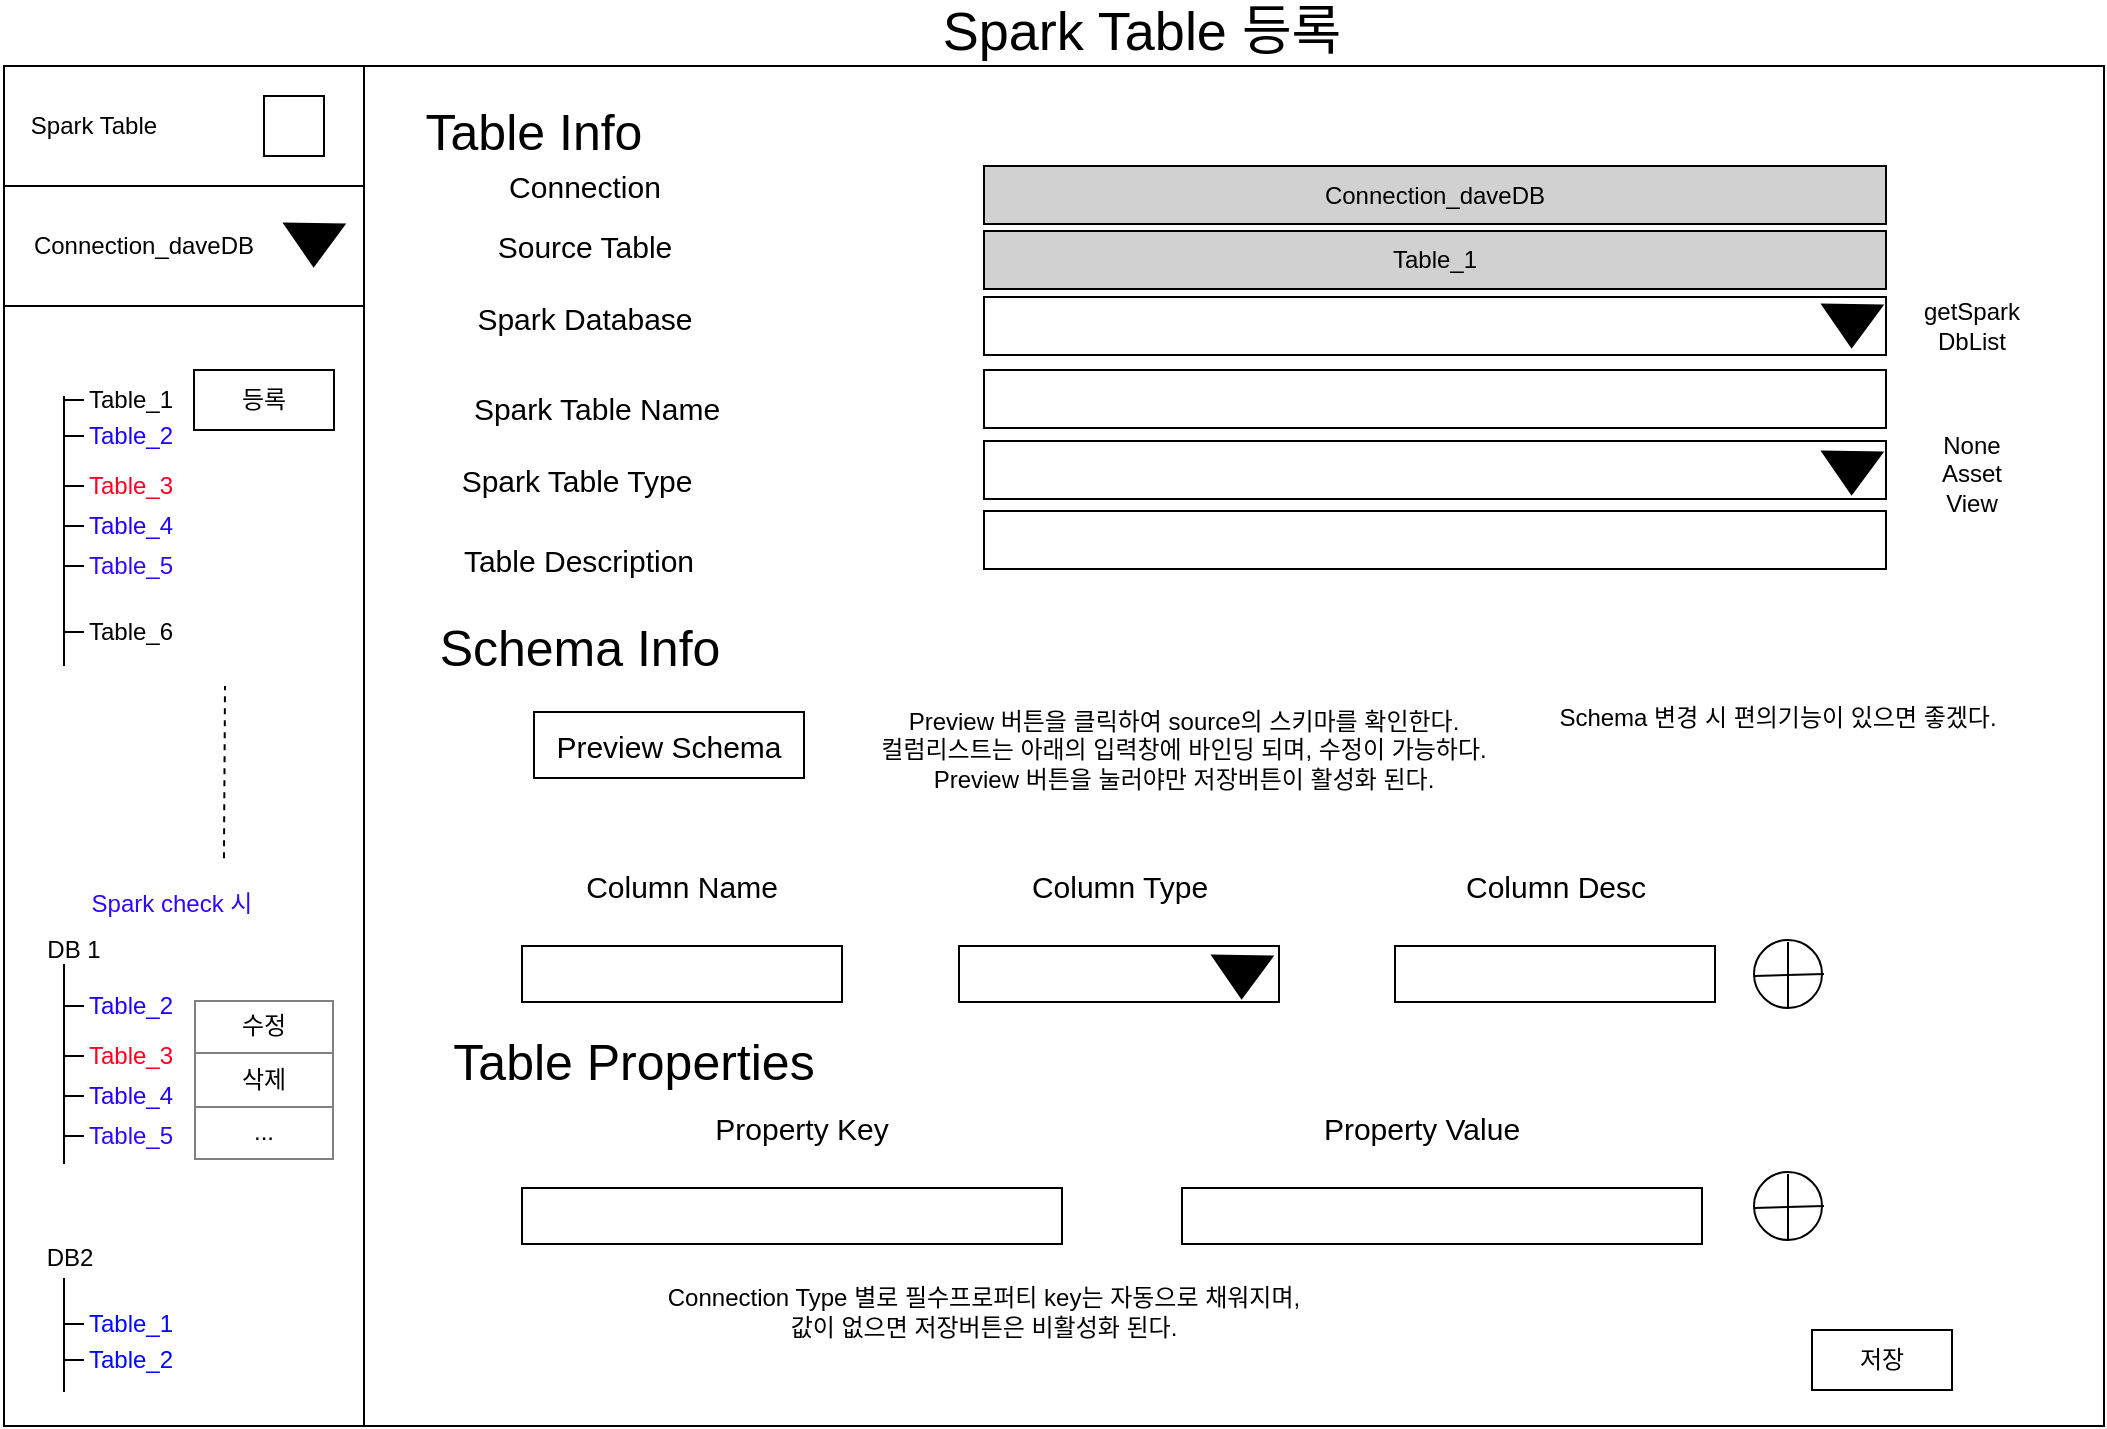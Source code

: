 <mxfile version="11.0.8" type="github"><diagram id="VcOEksBGsvSi2wuD_pa8" name="페이지-1"><mxGraphModel dx="1673" dy="873" grid="1" gridSize="10" guides="1" tooltips="1" connect="1" arrows="1" fold="1" page="1" pageScale="1" pageWidth="1169" pageHeight="827" math="0" shadow="0"><root><mxCell id="0"/><mxCell id="1" parent="0"/><mxCell id="sy0kYTsCmBCCShmFYFWe-44" value="" style="rounded=0;whiteSpace=wrap;html=1;fillColor=#FFFFFF;" parent="1" vertex="1"><mxGeometry x="241" y="57" width="870" height="680" as="geometry"/></mxCell><mxCell id="sy0kYTsCmBCCShmFYFWe-46" value="&lt;font style=&quot;font-size: 25px&quot;&gt;Table Info&lt;/font&gt;" style="text;html=1;strokeColor=none;fillColor=none;align=center;verticalAlign=middle;whiteSpace=wrap;rounded=0;" parent="1" vertex="1"><mxGeometry x="261" y="78.5" width="130" height="20" as="geometry"/></mxCell><mxCell id="sy0kYTsCmBCCShmFYFWe-47" value="&lt;font style=&quot;font-size: 25px&quot;&gt;Schema Info&lt;/font&gt;" style="text;html=1;strokeColor=none;fillColor=none;align=center;verticalAlign=middle;whiteSpace=wrap;rounded=0;" parent="1" vertex="1"><mxGeometry x="263.5" y="337" width="170" height="20" as="geometry"/></mxCell><mxCell id="sy0kYTsCmBCCShmFYFWe-48" value="Spark Table Name" style="text;html=1;strokeColor=none;fillColor=none;align=center;verticalAlign=middle;whiteSpace=wrap;rounded=0;fontSize=15;" parent="1" vertex="1"><mxGeometry x="274" y="218" width="167" height="20" as="geometry"/></mxCell><mxCell id="sy0kYTsCmBCCShmFYFWe-49" value="Table Description" style="text;html=1;strokeColor=none;fillColor=none;align=center;verticalAlign=middle;whiteSpace=wrap;rounded=0;fontSize=15;" parent="1" vertex="1"><mxGeometry x="266" y="294" width="165" height="20" as="geometry"/></mxCell><mxCell id="sy0kYTsCmBCCShmFYFWe-50" value="Spark Database" style="text;html=1;strokeColor=none;fillColor=none;align=center;verticalAlign=middle;whiteSpace=wrap;rounded=0;fontSize=15;" parent="1" vertex="1"><mxGeometry x="273.5" y="172.5" width="155" height="20" as="geometry"/></mxCell><mxCell id="sy0kYTsCmBCCShmFYFWe-51" value="Spark Table Type" style="text;html=1;strokeColor=none;fillColor=none;align=center;verticalAlign=middle;whiteSpace=wrap;rounded=0;fontSize=15;" parent="1" vertex="1"><mxGeometry x="274" y="254" width="147" height="20" as="geometry"/></mxCell><mxCell id="sy0kYTsCmBCCShmFYFWe-52" value="" style="rounded=0;whiteSpace=wrap;html=1;fillColor=#FFFFFF;" parent="1" vertex="1"><mxGeometry x="551" y="172.5" width="451" height="29" as="geometry"/></mxCell><mxCell id="sy0kYTsCmBCCShmFYFWe-53" value="" style="rounded=0;whiteSpace=wrap;html=1;fillColor=#FFFFFF;" parent="1" vertex="1"><mxGeometry x="551" y="209" width="451" height="29" as="geometry"/></mxCell><mxCell id="sy0kYTsCmBCCShmFYFWe-54" value="" style="rounded=0;whiteSpace=wrap;html=1;fillColor=#FFFFFF;" parent="1" vertex="1"><mxGeometry x="551" y="244.5" width="451" height="29" as="geometry"/></mxCell><mxCell id="sy0kYTsCmBCCShmFYFWe-55" value="" style="rounded=0;whiteSpace=wrap;html=1;fillColor=#FFFFFF;" parent="1" vertex="1"><mxGeometry x="551" y="279.5" width="451" height="29" as="geometry"/></mxCell><mxCell id="sy0kYTsCmBCCShmFYFWe-64" value="Spark Table 등록" style="text;html=1;strokeColor=none;fillColor=none;align=center;verticalAlign=middle;whiteSpace=wrap;rounded=0;fontSize=27;" parent="1" vertex="1"><mxGeometry x="270" y="30" width="720" height="20" as="geometry"/></mxCell><mxCell id="-uVNBVg0Fbe6H2lNlG3F-1" value="" style="rounded=0;whiteSpace=wrap;html=1;" vertex="1" parent="1"><mxGeometry x="61" y="177" width="180" height="560" as="geometry"/></mxCell><mxCell id="-uVNBVg0Fbe6H2lNlG3F-2" value="" style="rounded=0;whiteSpace=wrap;html=1;" vertex="1" parent="1"><mxGeometry x="61" y="117" width="180" height="60" as="geometry"/></mxCell><mxCell id="-uVNBVg0Fbe6H2lNlG3F-3" value="" style="verticalLabelPosition=bottom;verticalAlign=top;html=1;shape=mxgraph.basic.acute_triangle;dx=0.5;rotation=-179;fillColor=#000000;" vertex="1" parent="1"><mxGeometry x="201" y="136" width="30" height="21" as="geometry"/></mxCell><mxCell id="-uVNBVg0Fbe6H2lNlG3F-4" value="Connection_daveDB" style="text;html=1;strokeColor=none;fillColor=none;align=center;verticalAlign=middle;whiteSpace=wrap;rounded=0;" vertex="1" parent="1"><mxGeometry x="71" y="137" width="120" height="20" as="geometry"/></mxCell><mxCell id="-uVNBVg0Fbe6H2lNlG3F-5" value="" style="rounded=0;whiteSpace=wrap;html=1;" vertex="1" parent="1"><mxGeometry x="61" y="57" width="180" height="60" as="geometry"/></mxCell><mxCell id="-uVNBVg0Fbe6H2lNlG3F-6" value="Spark Table" style="text;html=1;strokeColor=none;fillColor=none;align=center;verticalAlign=middle;whiteSpace=wrap;rounded=0;" vertex="1" parent="1"><mxGeometry x="71" y="77" width="70" height="20" as="geometry"/></mxCell><mxCell id="-uVNBVg0Fbe6H2lNlG3F-7" value="" style="verticalLabelPosition=bottom;verticalAlign=top;html=1;shape=mxgraph.basic.rect;fillColor=#ffffff;fillColor2=none;strokeColor=#000000;strokeWidth=1;size=20;indent=5;" vertex="1" parent="1"><mxGeometry x="191" y="72" width="30" height="30" as="geometry"/></mxCell><mxCell id="-uVNBVg0Fbe6H2lNlG3F-8" value="" style="endArrow=none;html=1;" edge="1" parent="1"><mxGeometry width="50" height="50" relative="1" as="geometry"><mxPoint x="91" y="357" as="sourcePoint"/><mxPoint x="91" y="222" as="targetPoint"/></mxGeometry></mxCell><mxCell id="-uVNBVg0Fbe6H2lNlG3F-9" value="Table_1" style="text;html=1;strokeColor=none;fillColor=none;align=center;verticalAlign=middle;whiteSpace=wrap;rounded=0;" vertex="1" parent="1"><mxGeometry x="76.5" y="214" width="95" height="20" as="geometry"/></mxCell><mxCell id="-uVNBVg0Fbe6H2lNlG3F-10" value="" style="endArrow=none;html=1;" edge="1" parent="1"><mxGeometry width="50" height="50" relative="1" as="geometry"><mxPoint x="91" y="224" as="sourcePoint"/><mxPoint x="101" y="224" as="targetPoint"/></mxGeometry></mxCell><mxCell id="-uVNBVg0Fbe6H2lNlG3F-11" value="" style="endArrow=none;dashed=1;html=1;exitX=0.611;exitY=0.493;exitDx=0;exitDy=0;exitPerimeter=0;" edge="1" parent="1" source="-uVNBVg0Fbe6H2lNlG3F-1"><mxGeometry width="50" height="50" relative="1" as="geometry"><mxPoint x="121.5" y="417" as="sourcePoint"/><mxPoint x="171.5" y="367" as="targetPoint"/></mxGeometry></mxCell><mxCell id="-uVNBVg0Fbe6H2lNlG3F-12" value="등록" style="rounded=0;whiteSpace=wrap;html=1;fillColor=#FFFFFF;" vertex="1" parent="1"><mxGeometry x="156" y="209" width="70" height="30" as="geometry"/></mxCell><mxCell id="-uVNBVg0Fbe6H2lNlG3F-13" value="&lt;table border=&quot;1&quot; width=&quot;100%&quot; cellpadding=&quot;4&quot; style=&quot;width: 100% ; height: 100% ; border-collapse: collapse&quot;&gt;&lt;tbody&gt;&lt;tr&gt;&lt;th align=&quot;center&quot;&gt;&lt;span style=&quot;font-weight: normal&quot;&gt;수정&lt;/span&gt;&lt;/th&gt;&lt;/tr&gt;&lt;tr&gt;&lt;td align=&quot;center&quot;&gt;삭제&lt;/td&gt;&lt;/tr&gt;&lt;tr&gt;&lt;td align=&quot;center&quot;&gt;...&lt;/td&gt;&lt;/tr&gt;&lt;/tbody&gt;&lt;/table&gt;" style="text;html=1;strokeColor=none;fillColor=#FFFFFF;overflow=fill;" vertex="1" parent="1"><mxGeometry x="156" y="523.5" width="70" height="80" as="geometry"/></mxCell><mxCell id="-uVNBVg0Fbe6H2lNlG3F-14" value="" style="endArrow=none;html=1;" edge="1" parent="1"><mxGeometry width="50" height="50" relative="1" as="geometry"><mxPoint x="91" y="242" as="sourcePoint"/><mxPoint x="101" y="242" as="targetPoint"/></mxGeometry></mxCell><mxCell id="-uVNBVg0Fbe6H2lNlG3F-15" value="Table_2" style="text;html=1;strokeColor=none;fillColor=none;align=center;verticalAlign=middle;whiteSpace=wrap;rounded=0;fontColor=#1C03FF;" vertex="1" parent="1"><mxGeometry x="76.5" y="232" width="95" height="20" as="geometry"/></mxCell><mxCell id="-uVNBVg0Fbe6H2lNlG3F-16" value="" style="endArrow=none;html=1;" edge="1" parent="1"><mxGeometry width="50" height="50" relative="1" as="geometry"><mxPoint x="91" y="267" as="sourcePoint"/><mxPoint x="101" y="267" as="targetPoint"/></mxGeometry></mxCell><mxCell id="-uVNBVg0Fbe6H2lNlG3F-17" value="Table_3" style="text;html=1;strokeColor=none;fillColor=none;align=center;verticalAlign=middle;whiteSpace=wrap;rounded=0;fontColor=#FF0022;" vertex="1" parent="1"><mxGeometry x="76.5" y="257" width="95" height="20" as="geometry"/></mxCell><mxCell id="-uVNBVg0Fbe6H2lNlG3F-18" value="" style="endArrow=none;html=1;" edge="1" parent="1"><mxGeometry width="50" height="50" relative="1" as="geometry"><mxPoint x="91" y="287" as="sourcePoint"/><mxPoint x="101" y="287" as="targetPoint"/></mxGeometry></mxCell><mxCell id="-uVNBVg0Fbe6H2lNlG3F-19" value="Table_4" style="text;html=1;strokeColor=none;fillColor=none;align=center;verticalAlign=middle;whiteSpace=wrap;rounded=0;fontColor=#2200FF;" vertex="1" parent="1"><mxGeometry x="76.5" y="277" width="95" height="20" as="geometry"/></mxCell><mxCell id="-uVNBVg0Fbe6H2lNlG3F-20" value="" style="endArrow=none;html=1;" edge="1" parent="1"><mxGeometry width="50" height="50" relative="1" as="geometry"><mxPoint x="91" y="307" as="sourcePoint"/><mxPoint x="101" y="307" as="targetPoint"/></mxGeometry></mxCell><mxCell id="-uVNBVg0Fbe6H2lNlG3F-21" value="Table_5" style="text;html=1;strokeColor=none;fillColor=none;align=center;verticalAlign=middle;whiteSpace=wrap;rounded=0;fontColor=#3108FF;" vertex="1" parent="1"><mxGeometry x="76.5" y="297" width="95" height="20" as="geometry"/></mxCell><mxCell id="-uVNBVg0Fbe6H2lNlG3F-22" value="DB 1" style="text;html=1;strokeColor=none;fillColor=none;align=center;verticalAlign=middle;whiteSpace=wrap;rounded=0;" vertex="1" parent="1"><mxGeometry x="61" y="489" width="70" height="20" as="geometry"/></mxCell><mxCell id="-uVNBVg0Fbe6H2lNlG3F-23" value="" style="endArrow=none;html=1;" edge="1" parent="1"><mxGeometry width="50" height="50" relative="1" as="geometry"><mxPoint x="91" y="606" as="sourcePoint"/><mxPoint x="91" y="506" as="targetPoint"/></mxGeometry></mxCell><mxCell id="-uVNBVg0Fbe6H2lNlG3F-24" value="" style="endArrow=none;html=1;" edge="1" parent="1"><mxGeometry width="50" height="50" relative="1" as="geometry"><mxPoint x="91" y="527" as="sourcePoint"/><mxPoint x="101" y="527" as="targetPoint"/></mxGeometry></mxCell><mxCell id="-uVNBVg0Fbe6H2lNlG3F-25" value="" style="endArrow=none;html=1;" edge="1" parent="1"><mxGeometry width="50" height="50" relative="1" as="geometry"><mxPoint x="91" y="552" as="sourcePoint"/><mxPoint x="101" y="552" as="targetPoint"/></mxGeometry></mxCell><mxCell id="-uVNBVg0Fbe6H2lNlG3F-26" value="" style="endArrow=none;html=1;" edge="1" parent="1"><mxGeometry width="50" height="50" relative="1" as="geometry"><mxPoint x="91" y="572" as="sourcePoint"/><mxPoint x="101" y="572" as="targetPoint"/></mxGeometry></mxCell><mxCell id="-uVNBVg0Fbe6H2lNlG3F-27" value="" style="endArrow=none;html=1;" edge="1" parent="1"><mxGeometry width="50" height="50" relative="1" as="geometry"><mxPoint x="91" y="592" as="sourcePoint"/><mxPoint x="101" y="592" as="targetPoint"/></mxGeometry></mxCell><mxCell id="-uVNBVg0Fbe6H2lNlG3F-28" value="Table_2" style="text;html=1;strokeColor=none;fillColor=none;align=center;verticalAlign=middle;whiteSpace=wrap;rounded=0;fontColor=#1C03FF;" vertex="1" parent="1"><mxGeometry x="76.5" y="517" width="95" height="20" as="geometry"/></mxCell><mxCell id="-uVNBVg0Fbe6H2lNlG3F-29" value="Table_3" style="text;html=1;strokeColor=none;fillColor=none;align=center;verticalAlign=middle;whiteSpace=wrap;rounded=0;fontColor=#FF0022;" vertex="1" parent="1"><mxGeometry x="76.5" y="542" width="95" height="20" as="geometry"/></mxCell><mxCell id="-uVNBVg0Fbe6H2lNlG3F-30" value="Table_4" style="text;html=1;strokeColor=none;fillColor=none;align=center;verticalAlign=middle;whiteSpace=wrap;rounded=0;fontColor=#2200FF;" vertex="1" parent="1"><mxGeometry x="76.5" y="562" width="95" height="20" as="geometry"/></mxCell><mxCell id="-uVNBVg0Fbe6H2lNlG3F-31" value="Table_5" style="text;html=1;strokeColor=none;fillColor=none;align=center;verticalAlign=middle;whiteSpace=wrap;rounded=0;fontColor=#3108FF;" vertex="1" parent="1"><mxGeometry x="76.5" y="582" width="95" height="20" as="geometry"/></mxCell><mxCell id="-uVNBVg0Fbe6H2lNlG3F-32" value="Spark check 시" style="text;html=1;strokeColor=none;fillColor=none;align=center;verticalAlign=middle;whiteSpace=wrap;rounded=0;fontColor=#3108FF;" vertex="1" parent="1"><mxGeometry x="100" y="466" width="90" height="20" as="geometry"/></mxCell><mxCell id="-uVNBVg0Fbe6H2lNlG3F-33" value="Table_6" style="text;html=1;strokeColor=none;fillColor=none;align=center;verticalAlign=middle;whiteSpace=wrap;rounded=0;" vertex="1" parent="1"><mxGeometry x="76.5" y="330" width="95" height="20" as="geometry"/></mxCell><mxCell id="-uVNBVg0Fbe6H2lNlG3F-34" value="" style="endArrow=none;html=1;" edge="1" parent="1"><mxGeometry width="50" height="50" relative="1" as="geometry"><mxPoint x="91" y="340" as="sourcePoint"/><mxPoint x="101" y="340" as="targetPoint"/></mxGeometry></mxCell><mxCell id="-uVNBVg0Fbe6H2lNlG3F-35" value="DB2" style="text;html=1;strokeColor=none;fillColor=none;align=center;verticalAlign=middle;whiteSpace=wrap;rounded=0;" vertex="1" parent="1"><mxGeometry x="59" y="643" width="70" height="20" as="geometry"/></mxCell><mxCell id="-uVNBVg0Fbe6H2lNlG3F-36" value="" style="endArrow=none;html=1;" edge="1" parent="1"><mxGeometry width="50" height="50" relative="1" as="geometry"><mxPoint x="91" y="720" as="sourcePoint"/><mxPoint x="91" y="663" as="targetPoint"/></mxGeometry></mxCell><mxCell id="-uVNBVg0Fbe6H2lNlG3F-37" value="" style="endArrow=none;html=1;" edge="1" parent="1"><mxGeometry width="50" height="50" relative="1" as="geometry"><mxPoint x="91" y="686" as="sourcePoint"/><mxPoint x="101" y="686" as="targetPoint"/></mxGeometry></mxCell><mxCell id="-uVNBVg0Fbe6H2lNlG3F-38" value="" style="endArrow=none;html=1;" edge="1" parent="1"><mxGeometry width="50" height="50" relative="1" as="geometry"><mxPoint x="91" y="704" as="sourcePoint"/><mxPoint x="101" y="704" as="targetPoint"/></mxGeometry></mxCell><mxCell id="-uVNBVg0Fbe6H2lNlG3F-39" value="Table_1" style="text;html=1;strokeColor=none;fillColor=none;align=center;verticalAlign=middle;whiteSpace=wrap;rounded=0;fontColor=#0008FF;" vertex="1" parent="1"><mxGeometry x="76.5" y="676" width="95" height="20" as="geometry"/></mxCell><mxCell id="-uVNBVg0Fbe6H2lNlG3F-40" value="Table_2" style="text;html=1;strokeColor=none;fillColor=none;align=center;verticalAlign=middle;whiteSpace=wrap;rounded=0;fontColor=#0008FF;" vertex="1" parent="1"><mxGeometry x="76.5" y="694" width="95" height="20" as="geometry"/></mxCell><mxCell id="-uVNBVg0Fbe6H2lNlG3F-42" value="" style="verticalLabelPosition=bottom;verticalAlign=top;html=1;shape=mxgraph.basic.acute_triangle;dx=0.5;rotation=-179;fillColor=#000000;" vertex="1" parent="1"><mxGeometry x="970" y="176.5" width="30" height="21" as="geometry"/></mxCell><mxCell id="-uVNBVg0Fbe6H2lNlG3F-43" value="None&lt;br&gt;Asset&lt;br&gt;View" style="text;html=1;strokeColor=none;fillColor=none;align=center;verticalAlign=middle;whiteSpace=wrap;rounded=0;" vertex="1" parent="1"><mxGeometry x="1010" y="235" width="70" height="51" as="geometry"/></mxCell><mxCell id="-uVNBVg0Fbe6H2lNlG3F-44" value="" style="verticalLabelPosition=bottom;verticalAlign=top;html=1;shape=mxgraph.basic.acute_triangle;dx=0.5;rotation=-179;fillColor=#000000;" vertex="1" parent="1"><mxGeometry x="970" y="250" width="30" height="21" as="geometry"/></mxCell><mxCell id="-uVNBVg0Fbe6H2lNlG3F-45" value="Column Name" style="text;html=1;strokeColor=none;fillColor=none;align=center;verticalAlign=middle;whiteSpace=wrap;rounded=0;fontSize=15;" vertex="1" parent="1"><mxGeometry x="340" y="457" width="120" height="20" as="geometry"/></mxCell><mxCell id="-uVNBVg0Fbe6H2lNlG3F-46" value="Column Type" style="text;html=1;strokeColor=none;fillColor=none;align=center;verticalAlign=middle;whiteSpace=wrap;rounded=0;fontSize=15;" vertex="1" parent="1"><mxGeometry x="558.5" y="457" width="120" height="20" as="geometry"/></mxCell><mxCell id="-uVNBVg0Fbe6H2lNlG3F-47" value="Column Desc" style="text;html=1;strokeColor=none;fillColor=none;align=center;verticalAlign=middle;whiteSpace=wrap;rounded=0;fontSize=15;" vertex="1" parent="1"><mxGeometry x="776.5" y="457" width="120" height="20" as="geometry"/></mxCell><mxCell id="-uVNBVg0Fbe6H2lNlG3F-48" value="" style="rounded=0;whiteSpace=wrap;html=1;" vertex="1" parent="1"><mxGeometry x="320" y="497" width="160" height="28" as="geometry"/></mxCell><mxCell id="-uVNBVg0Fbe6H2lNlG3F-50" value="" style="rounded=0;whiteSpace=wrap;html=1;" vertex="1" parent="1"><mxGeometry x="756.5" y="497" width="160" height="28" as="geometry"/></mxCell><mxCell id="-uVNBVg0Fbe6H2lNlG3F-51" value="" style="rounded=0;whiteSpace=wrap;html=1;" vertex="1" parent="1"><mxGeometry x="538.5" y="497" width="160" height="28" as="geometry"/></mxCell><mxCell id="-uVNBVg0Fbe6H2lNlG3F-52" value="" style="verticalLabelPosition=bottom;verticalAlign=top;html=1;shape=mxgraph.basic.acute_triangle;dx=0.5;rotation=-179;fillColor=#000000;" vertex="1" parent="1"><mxGeometry x="665" y="502" width="30" height="21" as="geometry"/></mxCell><mxCell id="-uVNBVg0Fbe6H2lNlG3F-57" value="&lt;font style=&quot;font-size: 25px&quot;&gt;Table Properties&lt;/font&gt;" style="text;html=1;strokeColor=none;fillColor=none;align=center;verticalAlign=middle;whiteSpace=wrap;rounded=0;" vertex="1" parent="1"><mxGeometry x="262" y="544" width="228" height="20" as="geometry"/></mxCell><mxCell id="-uVNBVg0Fbe6H2lNlG3F-58" value="Property Key" style="text;html=1;strokeColor=none;fillColor=none;align=center;verticalAlign=middle;whiteSpace=wrap;rounded=0;fontSize=15;" vertex="1" parent="1"><mxGeometry x="400" y="578" width="120" height="20" as="geometry"/></mxCell><mxCell id="-uVNBVg0Fbe6H2lNlG3F-59" value="" style="rounded=0;whiteSpace=wrap;html=1;" vertex="1" parent="1"><mxGeometry x="320" y="618" width="270" height="28" as="geometry"/></mxCell><mxCell id="-uVNBVg0Fbe6H2lNlG3F-60" value="Property Value" style="text;html=1;strokeColor=none;fillColor=none;align=center;verticalAlign=middle;whiteSpace=wrap;rounded=0;fontSize=15;" vertex="1" parent="1"><mxGeometry x="710" y="578" width="120" height="20" as="geometry"/></mxCell><mxCell id="-uVNBVg0Fbe6H2lNlG3F-61" value="" style="rounded=0;whiteSpace=wrap;html=1;" vertex="1" parent="1"><mxGeometry x="650" y="618" width="260" height="28" as="geometry"/></mxCell><mxCell id="-uVNBVg0Fbe6H2lNlG3F-66" value="" style="group" vertex="1" connectable="0" parent="1"><mxGeometry x="936" y="494" width="34" height="34" as="geometry"/></mxCell><mxCell id="-uVNBVg0Fbe6H2lNlG3F-53" value="" style="ellipse;whiteSpace=wrap;html=1;aspect=fixed;" vertex="1" parent="-uVNBVg0Fbe6H2lNlG3F-66"><mxGeometry width="34" height="34" as="geometry"/></mxCell><mxCell id="-uVNBVg0Fbe6H2lNlG3F-54" value="" style="endArrow=none;html=1;entryX=0.5;entryY=0.029;entryDx=0;entryDy=0;entryPerimeter=0;exitX=0.5;exitY=1;exitDx=0;exitDy=0;exitPerimeter=0;" edge="1" parent="-uVNBVg0Fbe6H2lNlG3F-66" source="-uVNBVg0Fbe6H2lNlG3F-53" target="-uVNBVg0Fbe6H2lNlG3F-53"><mxGeometry width="50" height="50" relative="1" as="geometry"><mxPoint x="-396" y="113" as="sourcePoint"/><mxPoint x="-346" y="63" as="targetPoint"/></mxGeometry></mxCell><mxCell id="-uVNBVg0Fbe6H2lNlG3F-55" value="" style="endArrow=none;html=1;entryX=1.029;entryY=0.5;entryDx=0;entryDy=0;entryPerimeter=0;exitX=0.005;exitY=0.529;exitDx=0;exitDy=0;exitPerimeter=0;" edge="1" parent="-uVNBVg0Fbe6H2lNlG3F-66" source="-uVNBVg0Fbe6H2lNlG3F-53" target="-uVNBVg0Fbe6H2lNlG3F-53"><mxGeometry width="50" height="50" relative="1" as="geometry"><mxPoint x="-326.0" y="103.0" as="sourcePoint"/><mxPoint x="-326.0" y="69.986" as="targetPoint"/></mxGeometry></mxCell><mxCell id="-uVNBVg0Fbe6H2lNlG3F-68" value="" style="group" vertex="1" connectable="0" parent="1"><mxGeometry x="936" y="610" width="34" height="34" as="geometry"/></mxCell><mxCell id="-uVNBVg0Fbe6H2lNlG3F-69" value="" style="ellipse;whiteSpace=wrap;html=1;aspect=fixed;" vertex="1" parent="-uVNBVg0Fbe6H2lNlG3F-68"><mxGeometry width="34" height="34" as="geometry"/></mxCell><mxCell id="-uVNBVg0Fbe6H2lNlG3F-70" value="" style="endArrow=none;html=1;entryX=0.5;entryY=0.029;entryDx=0;entryDy=0;entryPerimeter=0;exitX=0.5;exitY=1;exitDx=0;exitDy=0;exitPerimeter=0;" edge="1" parent="-uVNBVg0Fbe6H2lNlG3F-68" source="-uVNBVg0Fbe6H2lNlG3F-69" target="-uVNBVg0Fbe6H2lNlG3F-69"><mxGeometry width="50" height="50" relative="1" as="geometry"><mxPoint x="-396" y="113" as="sourcePoint"/><mxPoint x="-346" y="63" as="targetPoint"/></mxGeometry></mxCell><mxCell id="-uVNBVg0Fbe6H2lNlG3F-71" value="" style="endArrow=none;html=1;entryX=1.029;entryY=0.5;entryDx=0;entryDy=0;entryPerimeter=0;exitX=0.005;exitY=0.529;exitDx=0;exitDy=0;exitPerimeter=0;" edge="1" parent="-uVNBVg0Fbe6H2lNlG3F-68" source="-uVNBVg0Fbe6H2lNlG3F-69" target="-uVNBVg0Fbe6H2lNlG3F-69"><mxGeometry width="50" height="50" relative="1" as="geometry"><mxPoint x="-326.0" y="103.0" as="sourcePoint"/><mxPoint x="-326.0" y="69.986" as="targetPoint"/></mxGeometry></mxCell><mxCell id="-uVNBVg0Fbe6H2lNlG3F-73" value="Preview 버튼을 클릭하여 source의 스키마를 확인한다.&lt;br&gt;컬럼리스트는 아래의 입력창에 바인딩 되며, 수정이 가능하다.&lt;br&gt;Preview 버튼을 눌러야만 저장버튼이 활성화 된다." style="text;html=1;strokeColor=none;fillColor=none;align=center;verticalAlign=middle;whiteSpace=wrap;rounded=0;" vertex="1" parent="1"><mxGeometry x="492" y="346" width="318" height="105" as="geometry"/></mxCell><mxCell id="-uVNBVg0Fbe6H2lNlG3F-77" value="Preview Schema" style="rounded=0;whiteSpace=wrap;html=1;fontSize=15;" vertex="1" parent="1"><mxGeometry x="326" y="380" width="135" height="33" as="geometry"/></mxCell><mxCell id="-uVNBVg0Fbe6H2lNlG3F-78" value="Connection" style="text;html=1;strokeColor=none;fillColor=none;align=center;verticalAlign=middle;whiteSpace=wrap;rounded=0;fontSize=15;" vertex="1" parent="1"><mxGeometry x="273.5" y="107" width="155" height="20" as="geometry"/></mxCell><mxCell id="-uVNBVg0Fbe6H2lNlG3F-79" value="Connection_daveDB" style="rounded=0;whiteSpace=wrap;html=1;fillColor=#D1D1D1;" vertex="1" parent="1"><mxGeometry x="551" y="107" width="451" height="29" as="geometry"/></mxCell><mxCell id="-uVNBVg0Fbe6H2lNlG3F-82" value="Source Table" style="text;html=1;strokeColor=none;fillColor=none;align=center;verticalAlign=middle;whiteSpace=wrap;rounded=0;fontSize=15;" vertex="1" parent="1"><mxGeometry x="273.5" y="136.5" width="155" height="20" as="geometry"/></mxCell><mxCell id="-uVNBVg0Fbe6H2lNlG3F-83" value="Table_1" style="rounded=0;whiteSpace=wrap;html=1;fillColor=#D1D1D1;" vertex="1" parent="1"><mxGeometry x="551" y="139.5" width="451" height="29" as="geometry"/></mxCell><mxCell id="-uVNBVg0Fbe6H2lNlG3F-84" value="저장" style="rounded=0;whiteSpace=wrap;html=1;fillColor=#FFFFFF;" vertex="1" parent="1"><mxGeometry x="965" y="689" width="70" height="30" as="geometry"/></mxCell><mxCell id="-uVNBVg0Fbe6H2lNlG3F-85" value="Connection Type 별로 필수프로퍼티 key는 자동으로 채워지며, 값이 없으면 저장버튼은 비활성화 된다." style="text;html=1;strokeColor=none;fillColor=none;align=center;verticalAlign=middle;whiteSpace=wrap;rounded=0;" vertex="1" parent="1"><mxGeometry x="386" y="646" width="330" height="68" as="geometry"/></mxCell><mxCell id="-uVNBVg0Fbe6H2lNlG3F-86" value="getSpark&lt;br&gt;DbList" style="text;html=1;strokeColor=none;fillColor=none;align=center;verticalAlign=middle;whiteSpace=wrap;rounded=0;" vertex="1" parent="1"><mxGeometry x="1010" y="161.5" width="70" height="51" as="geometry"/></mxCell><mxCell id="-uVNBVg0Fbe6H2lNlG3F-87" value="Schema 변경 시 편의기능이 있으면 좋겠다.&lt;br&gt;" style="text;html=1;strokeColor=none;fillColor=none;align=center;verticalAlign=middle;whiteSpace=wrap;rounded=0;" vertex="1" parent="1"><mxGeometry x="826" y="346" width="244" height="74" as="geometry"/></mxCell></root></mxGraphModel></diagram></mxfile>